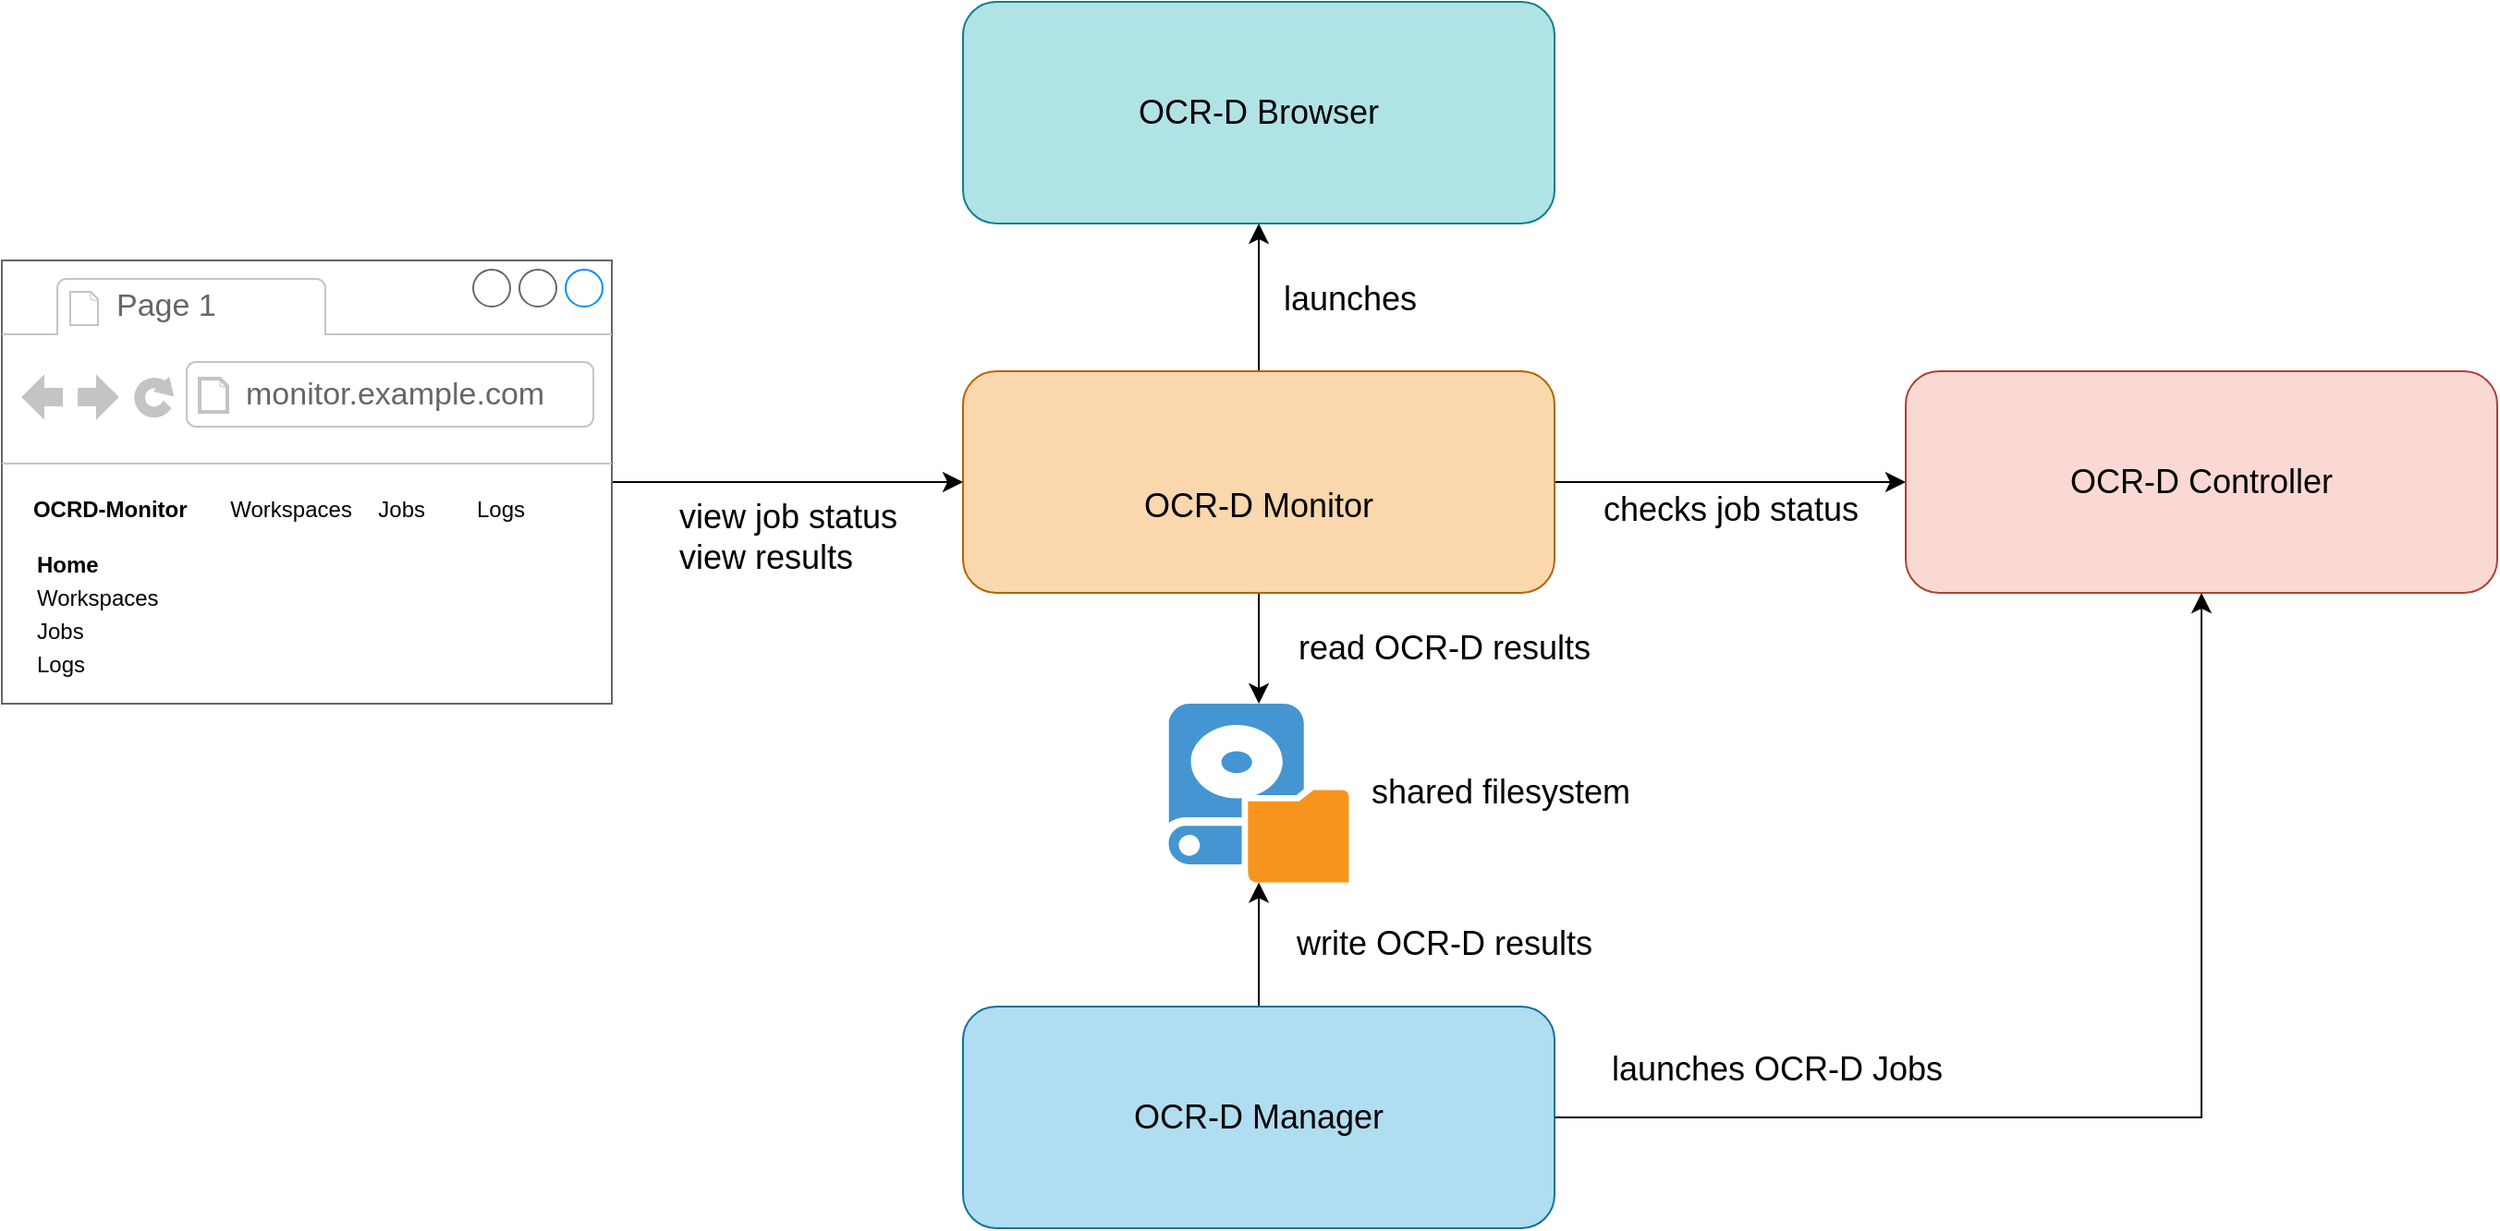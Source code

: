 <mxfile version="20.8.16" type="device"><diagram name="Page-1" id="u8FG9Yl9J1J5ngUMgA4B"><mxGraphModel dx="1981" dy="2632" grid="1" gridSize="10" guides="1" tooltips="1" connect="1" arrows="1" fold="1" page="1" pageScale="1" pageWidth="827" pageHeight="1169" math="0" shadow="0"><root><mxCell id="0"/><mxCell id="1" parent="0"/><mxCell id="OH-3L5nbLI7Pjot_ANcx-15" style="edgeStyle=none;curved=1;rounded=0;orthogonalLoop=1;jettySize=auto;html=1;exitX=1;exitY=0.5;exitDx=0;exitDy=0;entryX=0;entryY=0.5;entryDx=0;entryDy=0;fontSize=18;startSize=8;endSize=8;" edge="1" parent="1" source="hQQVXtxYF6V_ZxbB6Fmu-1" target="OH-3L5nbLI7Pjot_ANcx-11"><mxGeometry relative="1" as="geometry"/></mxCell><mxCell id="OH-3L5nbLI7Pjot_ANcx-17" value="checks job status" style="edgeLabel;html=1;align=center;verticalAlign=middle;resizable=0;points=[];fontSize=18;" vertex="1" connectable="0" parent="OH-3L5nbLI7Pjot_ANcx-15"><mxGeometry x="-0.207" y="-2" relative="1" as="geometry"><mxPoint x="19" y="13" as="offset"/></mxGeometry></mxCell><mxCell id="OH-3L5nbLI7Pjot_ANcx-23" style="edgeStyle=orthogonalEdgeStyle;rounded=0;orthogonalLoop=1;jettySize=auto;html=1;exitX=0.5;exitY=1;exitDx=0;exitDy=0;fontSize=18;startArrow=none;startFill=0;startSize=8;endSize=8;" edge="1" parent="1" source="hQQVXtxYF6V_ZxbB6Fmu-1" target="OH-3L5nbLI7Pjot_ANcx-13"><mxGeometry relative="1" as="geometry"/></mxCell><mxCell id="OH-3L5nbLI7Pjot_ANcx-29" style="edgeStyle=orthogonalEdgeStyle;rounded=0;orthogonalLoop=1;jettySize=auto;html=1;exitX=0.5;exitY=0;exitDx=0;exitDy=0;fontSize=18;startArrow=none;startFill=0;startSize=8;endSize=8;" edge="1" parent="1" source="hQQVXtxYF6V_ZxbB6Fmu-1" target="OH-3L5nbLI7Pjot_ANcx-26"><mxGeometry relative="1" as="geometry"/></mxCell><mxCell id="OH-3L5nbLI7Pjot_ANcx-30" value="launches" style="edgeLabel;html=1;align=center;verticalAlign=middle;resizable=0;points=[];fontSize=18;" vertex="1" connectable="0" parent="OH-3L5nbLI7Pjot_ANcx-29"><mxGeometry x="-0.064" y="-6" relative="1" as="geometry"><mxPoint x="43" y="-2" as="offset"/></mxGeometry></mxCell><mxCell id="hQQVXtxYF6V_ZxbB6Fmu-1" value="&lt;font style=&quot;font-size: 18px;&quot;&gt;OCR-D Monitor&lt;/font&gt;" style="rounded=1;whiteSpace=wrap;html=1;fillColor=#fad7ac;strokeColor=#b46504;fontSize=17;spacingTop=26;align=center;" parent="1" vertex="1"><mxGeometry x="540" y="180" width="320" height="120" as="geometry"/></mxCell><mxCell id="OH-3L5nbLI7Pjot_ANcx-19" value="" style="edgeStyle=orthogonalEdgeStyle;rounded=0;orthogonalLoop=1;jettySize=auto;html=1;fontSize=18;startSize=8;endSize=8;entryX=0;entryY=0.5;entryDx=0;entryDy=0;startArrow=none;startFill=0;" edge="1" parent="1" source="OH-3L5nbLI7Pjot_ANcx-2" target="hQQVXtxYF6V_ZxbB6Fmu-1"><mxGeometry relative="1" as="geometry"><mxPoint x="510" y="240" as="targetPoint"/></mxGeometry></mxCell><mxCell id="OH-3L5nbLI7Pjot_ANcx-20" value="view job status&lt;br&gt;&lt;div style=&quot;text-align: left;&quot;&gt;view results&lt;/div&gt;" style="edgeLabel;html=1;align=center;verticalAlign=middle;resizable=0;points=[];fontSize=18;" vertex="1" connectable="0" parent="OH-3L5nbLI7Pjot_ANcx-19"><mxGeometry x="-0.165" y="-1" relative="1" as="geometry"><mxPoint x="15" y="29" as="offset"/></mxGeometry></mxCell><mxCell id="OH-3L5nbLI7Pjot_ANcx-2" value="" style="strokeWidth=1;shadow=0;dashed=0;align=center;html=1;shape=mxgraph.mockup.containers.browserWindow;rSize=0;strokeColor=#666666;strokeColor2=#008cff;strokeColor3=#c4c4c4;mainText=,;recursiveResize=0;fontSize=16;" vertex="1" parent="1"><mxGeometry x="20" y="120" width="330" height="240" as="geometry"/></mxCell><mxCell id="OH-3L5nbLI7Pjot_ANcx-3" value="Page 1" style="strokeWidth=1;shadow=0;dashed=0;align=center;html=1;shape=mxgraph.mockup.containers.anchor;fontSize=17;fontColor=#666666;align=left;" vertex="1" parent="OH-3L5nbLI7Pjot_ANcx-2"><mxGeometry x="60" y="12" width="110" height="26" as="geometry"/></mxCell><mxCell id="OH-3L5nbLI7Pjot_ANcx-4" value="monitor.example.com" style="strokeWidth=1;shadow=0;dashed=0;align=center;html=1;shape=mxgraph.mockup.containers.anchor;rSize=0;fontSize=17;fontColor=#666666;align=left;" vertex="1" parent="OH-3L5nbLI7Pjot_ANcx-2"><mxGeometry x="130" y="60" width="200" height="26" as="geometry"/></mxCell><mxCell id="OH-3L5nbLI7Pjot_ANcx-6" value="&lt;font style=&quot;font-size: 12px;&quot;&gt;&lt;b&gt;OCRD-Monitor&lt;/b&gt;&lt;span style=&quot;white-space: pre; font-size: 12px;&quot;&gt;&#9;&lt;/span&gt;Workspaces&lt;span style=&quot;white-space: pre; font-size: 12px;&quot;&gt;&#9;&lt;/span&gt;Jobs&lt;span style=&quot;white-space: pre; font-size: 12px;&quot;&gt;&#9;&lt;/span&gt;Logs&lt;/font&gt;" style="text;html=1;strokeColor=none;fillColor=none;align=center;verticalAlign=middle;whiteSpace=wrap;rounded=0;fontSize=12;" vertex="1" parent="OH-3L5nbLI7Pjot_ANcx-2"><mxGeometry x="10" y="120" width="280" height="30" as="geometry"/></mxCell><mxCell id="OH-3L5nbLI7Pjot_ANcx-7" value="&lt;p style=&quot;line-height: 150%;&quot;&gt;Workspaces&lt;br&gt;Jobs&lt;br&gt;Logs&lt;/p&gt;" style="text;html=1;strokeColor=none;fillColor=none;align=left;verticalAlign=middle;whiteSpace=wrap;rounded=0;fontSize=12;" vertex="1" parent="OH-3L5nbLI7Pjot_ANcx-2"><mxGeometry x="17" y="170" width="90" height="60" as="geometry"/></mxCell><mxCell id="OH-3L5nbLI7Pjot_ANcx-8" value="&lt;b&gt;Home&lt;/b&gt;" style="text;html=1;strokeColor=none;fillColor=none;align=left;verticalAlign=middle;whiteSpace=wrap;rounded=0;fontSize=12;" vertex="1" parent="OH-3L5nbLI7Pjot_ANcx-2"><mxGeometry x="17" y="150" width="60" height="30" as="geometry"/></mxCell><mxCell id="OH-3L5nbLI7Pjot_ANcx-9" value="" style="shape=image;verticalLabelPosition=bottom;labelBackgroundColor=default;verticalAlign=middle;aspect=fixed;imageAspect=0;image=https://fastapi.tiangolo.com/img/logo-margin/logo-teal.png;spacing=2;align=center;horizontal=1;imageBorder=none;imageBackground=none;" vertex="1" parent="1"><mxGeometry x="605" y="186" width="190" height="68.69" as="geometry"/></mxCell><mxCell id="OH-3L5nbLI7Pjot_ANcx-11" value="&lt;font style=&quot;font-size: 18px;&quot;&gt;OCR-D Controller&lt;/font&gt;" style="rounded=1;whiteSpace=wrap;html=1;fillColor=#fad9d5;strokeColor=#ae4132;fontSize=17;spacingTop=0;align=center;" vertex="1" parent="1"><mxGeometry x="1050" y="180" width="320" height="120" as="geometry"/></mxCell><mxCell id="OH-3L5nbLI7Pjot_ANcx-14" style="edgeStyle=orthogonalEdgeStyle;orthogonalLoop=1;jettySize=auto;html=1;exitX=1;exitY=0.5;exitDx=0;exitDy=0;entryX=0.5;entryY=1;entryDx=0;entryDy=0;fontSize=18;startSize=8;endSize=8;rounded=0;" edge="1" parent="1" source="OH-3L5nbLI7Pjot_ANcx-12" target="OH-3L5nbLI7Pjot_ANcx-11"><mxGeometry relative="1" as="geometry"/></mxCell><mxCell id="OH-3L5nbLI7Pjot_ANcx-16" value="launches OCR-D Jobs" style="edgeLabel;html=1;align=center;verticalAlign=middle;resizable=0;points=[];fontSize=18;" vertex="1" connectable="0" parent="OH-3L5nbLI7Pjot_ANcx-14"><mxGeometry x="0.328" relative="1" as="geometry"><mxPoint x="-230" y="45" as="offset"/></mxGeometry></mxCell><mxCell id="OH-3L5nbLI7Pjot_ANcx-22" style="edgeStyle=orthogonalEdgeStyle;rounded=0;orthogonalLoop=1;jettySize=auto;html=1;exitX=0.5;exitY=0;exitDx=0;exitDy=0;fontSize=18;startArrow=none;startFill=0;startSize=8;endSize=8;" edge="1" parent="1" source="OH-3L5nbLI7Pjot_ANcx-12" target="OH-3L5nbLI7Pjot_ANcx-13"><mxGeometry relative="1" as="geometry"/></mxCell><mxCell id="OH-3L5nbLI7Pjot_ANcx-24" value="write OCR-D results" style="edgeLabel;html=1;align=center;verticalAlign=middle;resizable=0;points=[];fontSize=18;" vertex="1" connectable="0" parent="OH-3L5nbLI7Pjot_ANcx-22"><mxGeometry x="-0.347" y="2" relative="1" as="geometry"><mxPoint x="102" y="-12" as="offset"/></mxGeometry></mxCell><mxCell id="OH-3L5nbLI7Pjot_ANcx-12" value="&lt;font style=&quot;font-size: 18px;&quot;&gt;OCR-D Manager&lt;/font&gt;" style="rounded=1;whiteSpace=wrap;html=1;fillColor=#b1ddf0;strokeColor=#10739e;fontSize=17;spacingTop=0;align=center;" vertex="1" parent="1"><mxGeometry x="540" y="524" width="320" height="120" as="geometry"/></mxCell><mxCell id="OH-3L5nbLI7Pjot_ANcx-13" value="shared filesystem" style="shadow=0;dashed=0;html=1;strokeColor=none;fillColor=#4495D1;labelPosition=right;verticalLabelPosition=middle;verticalAlign=middle;align=left;outlineConnect=0;shape=mxgraph.veeam.local_disk;sketch=0;fontSize=18;spacingBottom=0;spacingRight=0;spacingLeft=10;" vertex="1" parent="1"><mxGeometry x="651.26" y="360" width="97.48" height="96.8" as="geometry"/></mxCell><mxCell id="OH-3L5nbLI7Pjot_ANcx-25" value="read OCR-D results" style="edgeLabel;html=1;align=center;verticalAlign=middle;resizable=0;points=[];fontSize=18;" vertex="1" connectable="0" parent="1"><mxGeometry x="800.001" y="330.002" as="geometry"/></mxCell><mxCell id="OH-3L5nbLI7Pjot_ANcx-26" value="&lt;span style=&quot;font-size: 18px;&quot;&gt;OCR-D Browser&lt;/span&gt;" style="rounded=1;whiteSpace=wrap;html=1;fillColor=#b0e3e6;strokeColor=#0e8088;fontSize=17;spacingTop=0;align=center;" vertex="1" parent="1"><mxGeometry x="540" y="-20" width="320" height="120" as="geometry"/></mxCell></root></mxGraphModel></diagram></mxfile>